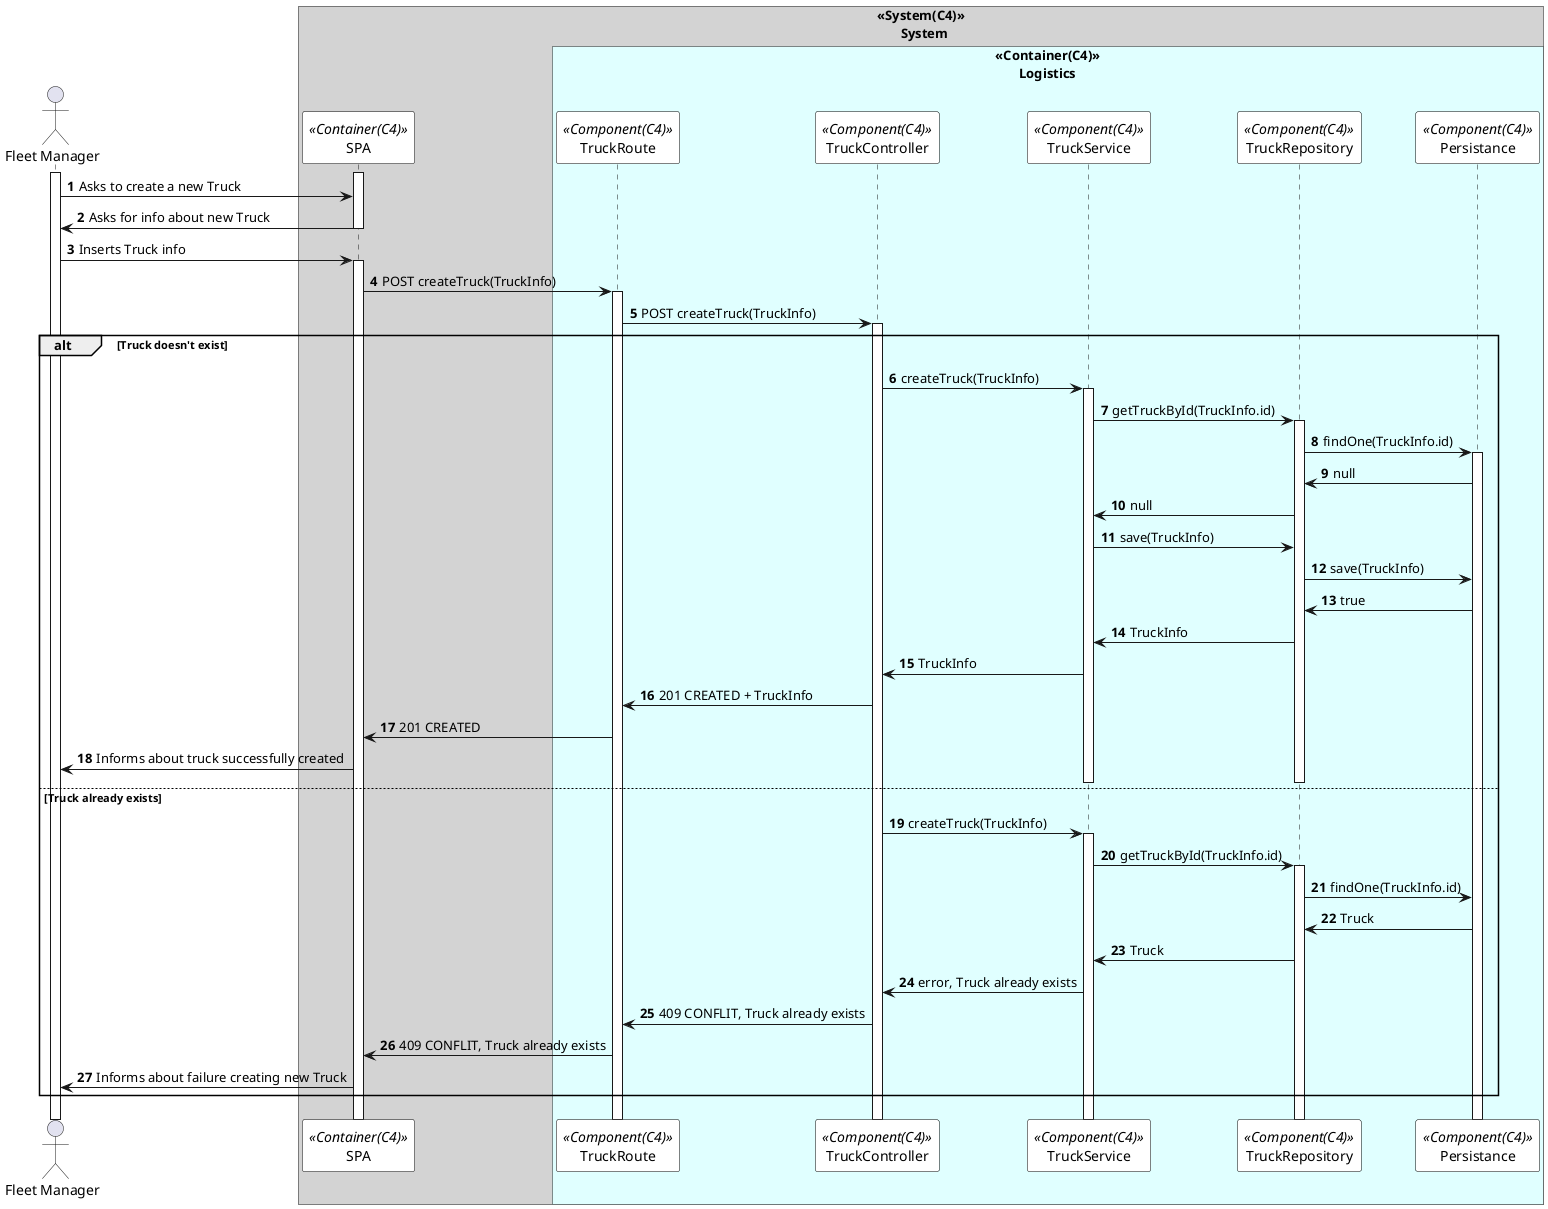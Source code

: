 @startuml createTruckSD

autonumber
!pragma teoz true

skinparam sequence {
ParticipantBorderColor black
ParticipantBackgroundColor white
}

actor "Fleet Manager" as manager

box "<<System(C4)>>\n       System" #LightGray
participant SPA as  SPA <<Container(C4)>>
box "<<Container(C4)>>\n       Logistics" #LightCyan
participant TruckRoute as Route <<Component(C4)>>
participant TruckController as Controller <<Component(C4)>>
participant TruckService as Service <<Component(C4)>>
participant TruckRepository as Repository <<Component(C4)>>
participant Persistance as Persistance <<Component(C4)>>
end box



activate manager
activate SPA
manager -> SPA: Asks to create a new Truck

SPA -> manager: Asks for info about new Truck
deactivate SPA

manager ->SPA: Inserts Truck info
activate SPA

SPA -> Route: POST createTruck(TruckInfo)
activate Route
Route -> Controller :POST createTruck(TruckInfo)
activate Controller

alt Truck doesn't exist 

Controller -> Service: createTruck(TruckInfo)
activate Service

Service -> Repository: getTruckById(TruckInfo.id)
activate Repository

Repository -> Persistance: findOne(TruckInfo.id)
activate Persistance
Persistance -> Repository: null
Repository->Service: null

Service -> Repository: save(TruckInfo)
Repository -> Persistance:save(TruckInfo)
Persistance->Repository: true
Repository->Service: TruckInfo
Service->Controller: TruckInfo
Controller->Route: 201 CREATED + TruckInfo
Route->SPA: 201 CREATED
SPA->manager: Informs about truck successfully created
deactivate Service
deactivate Repository

else Truck already exists

Controller -> Service: createTruck(TruckInfo)
activate Service

Service -> Repository: getTruckById(TruckInfo.id)
activate Repository

Repository -> Persistance: findOne(TruckInfo.id)
Persistance-> Repository: Truck
Repository->Service: Truck
Service->Controller: error, Truck already exists
Controller->Route: 409 CONFLIT, Truck already exists
Route->SPA: 409 CONFLIT, Truck already exists
SPA->manager: Informs about failure creating new Truck

@enduml